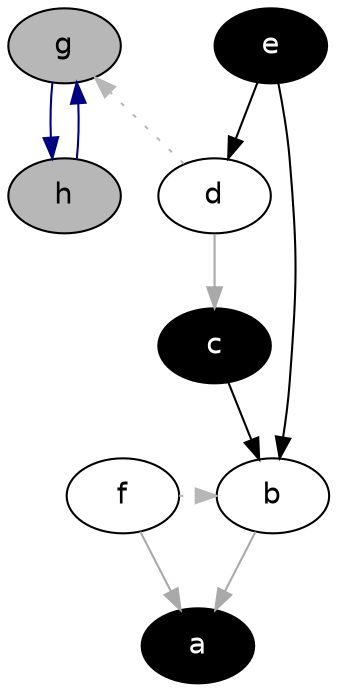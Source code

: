 digraph G {
  rankdir="TB"
  node [shape=oval style=filled fontname=Helvetica fontsize=14]
  node [fillcolor="#ffffff" fontcolor="#000000"] b f d
  node [fillcolor="#000000" fontcolor="#ffffff"] a c e
  node [fillcolor="#b7b7b7" fontcolor="#000000"] g h
  edge [dir=forward color="#A9A9A9" style="solid"]
        "b" -> "a" 
        "f" -> "a" 
        "d" -> "c" 
  edge [dir=forward color="#000000" style="solid"]
        "c" -> "b" 
        "e" -> "b" 
        "e" -> "d" 
  edge [dir=forward color="#000080" style="solid"]
        "g" -> "h" 
        "h" -> "g" 
  edge [dir=forward color="#b7b7b7" style="dotted" constraint=false]
        "f" -> "b" 
        "d" -> "g" 

}
